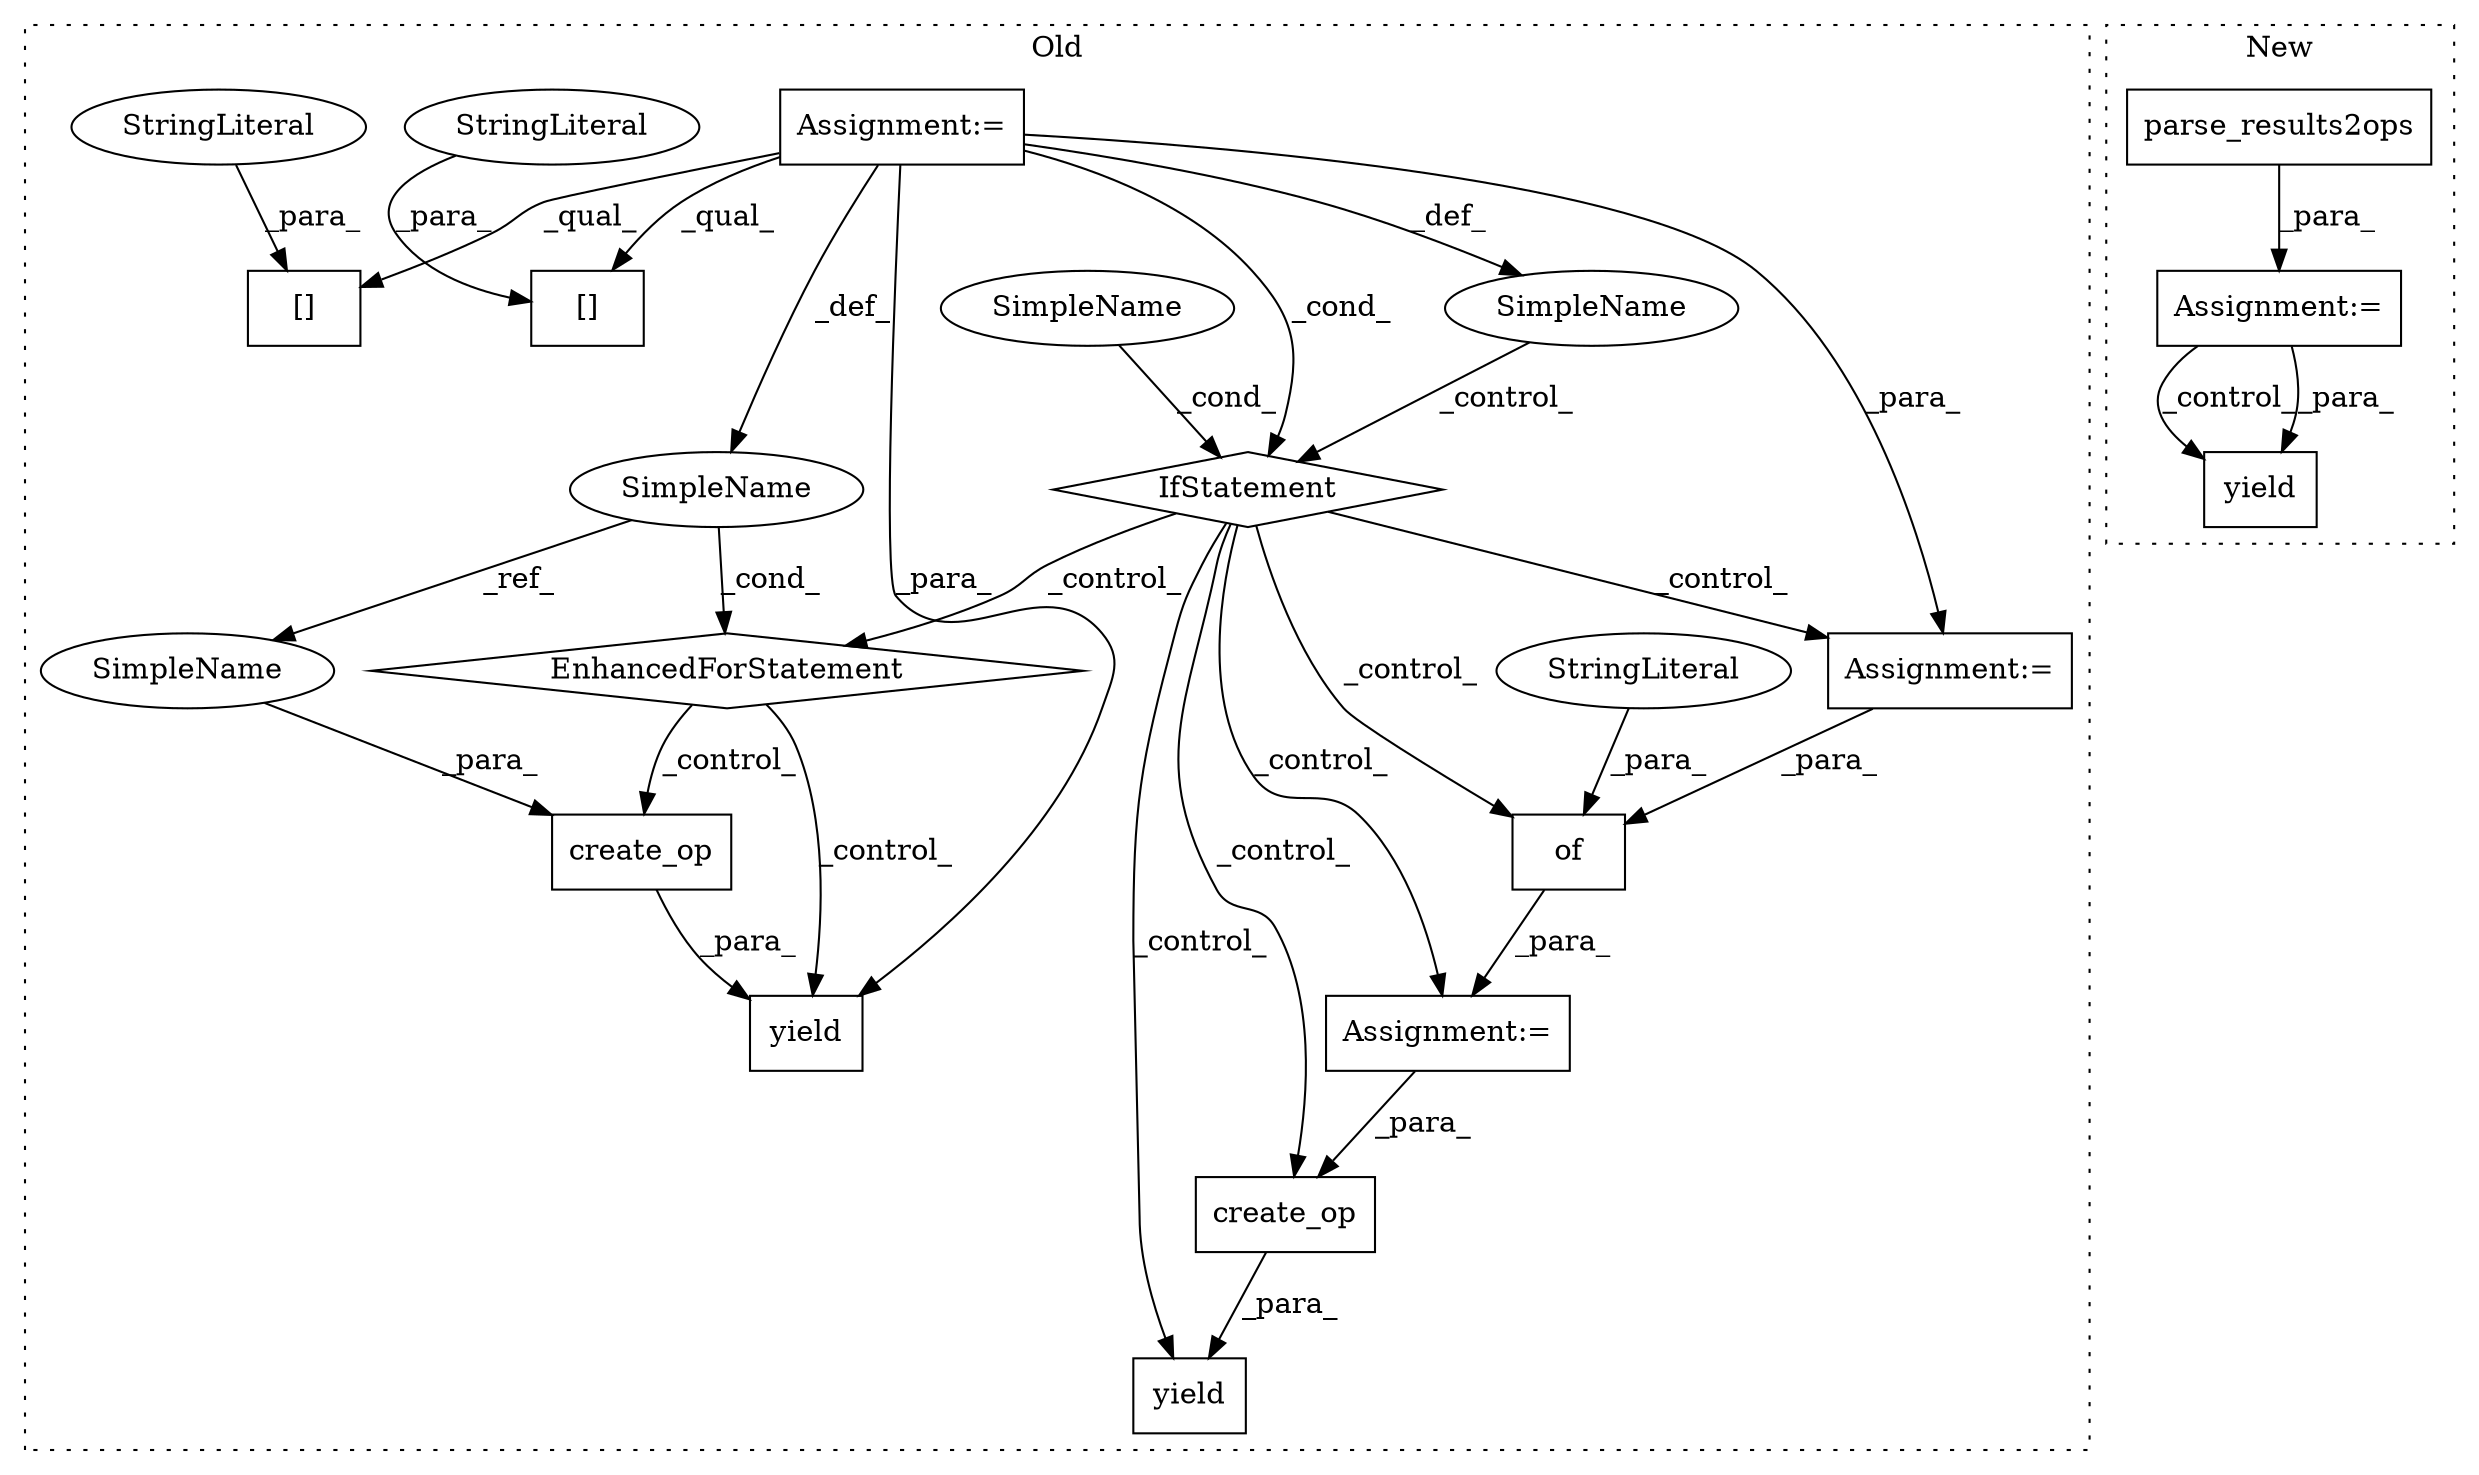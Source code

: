 digraph G {
subgraph cluster0 {
1 [label="create_op" a="32" s="1858,1872" l="10,1" shape="box"];
3 [label="SimpleName" a="42" s="1484" l="5" shape="ellipse"];
4 [label="yield" a="112" s="1664" l="7" shape="box"];
5 [label="EnhancedForStatement" a="70" s="1739,1835" l="65,2" shape="diamond"];
6 [label="SimpleName" a="42" s="1808" l="4" shape="ellipse"];
7 [label="SimpleName" a="42" s="1575" l="9" shape="ellipse"];
8 [label="of" a="32" s="1637,1651" l="3,1" shape="box"];
9 [label="StringLiteral" a="45" s="1640" l="6" shape="ellipse"];
10 [label="yield" a="112" s="1851" l="7" shape="box"];
12 [label="IfStatement" a="25" s="1571,1584" l="4,2" shape="diamond"];
13 [label="Assignment:=" a="7" s="1391" l="1" shape="box"];
14 [label="[]" a="2" s="1979,2009" l="14,1" shape="box"];
15 [label="StringLiteral" a="45" s="1993" l="16" shape="ellipse"];
16 [label="create_op" a="32" s="1671,1708" l="10,1" shape="box"];
18 [label="[]" a="2" s="1492,1514" l="14,1" shape="box"];
19 [label="StringLiteral" a="45" s="1506" l="8" shape="ellipse"];
20 [label="Assignment:=" a="7" s="1602" l="1" shape="box"];
21 [label="Assignment:=" a="7" s="1632" l="1" shape="box"];
22 [label="SimpleName" a="42" s="1868" l="4" shape="ellipse"];
label = "Old";
style="dotted";
}
subgraph cluster1 {
2 [label="parse_results2ops" a="32" s="1350,1404" l="18,1" shape="box"];
11 [label="yield" a="112" s="1417" l="7" shape="box"];
17 [label="Assignment:=" a="7" s="1264,1405" l="57,2" shape="box"];
label = "New";
style="dotted";
}
1 -> 10 [label="_para_"];
2 -> 17 [label="_para_"];
3 -> 12 [label="_control_"];
5 -> 10 [label="_control_"];
5 -> 1 [label="_control_"];
6 -> 5 [label="_cond_"];
6 -> 22 [label="_ref_"];
7 -> 12 [label="_cond_"];
8 -> 21 [label="_para_"];
9 -> 8 [label="_para_"];
12 -> 4 [label="_control_"];
12 -> 8 [label="_control_"];
12 -> 16 [label="_control_"];
12 -> 20 [label="_control_"];
12 -> 21 [label="_control_"];
12 -> 5 [label="_control_"];
13 -> 6 [label="_def_"];
13 -> 10 [label="_para_"];
13 -> 3 [label="_def_"];
13 -> 20 [label="_para_"];
13 -> 12 [label="_cond_"];
13 -> 18 [label="_qual_"];
13 -> 14 [label="_qual_"];
15 -> 14 [label="_para_"];
16 -> 4 [label="_para_"];
17 -> 11 [label="_control_"];
17 -> 11 [label="_para_"];
19 -> 18 [label="_para_"];
20 -> 8 [label="_para_"];
21 -> 16 [label="_para_"];
22 -> 1 [label="_para_"];
}
